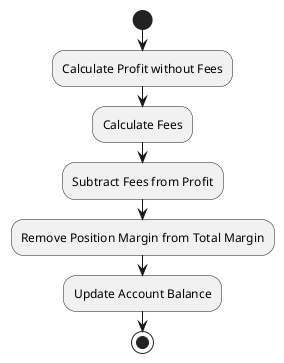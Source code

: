 @startuml
'https://plantuml.com/activity-diagram-beta

start
:Calculate Profit without Fees;
:Calculate Fees;
:Subtract Fees from Profit;
:Remove Position Margin from Total Margin;
:Update Account Balance;
stop

@enduml

